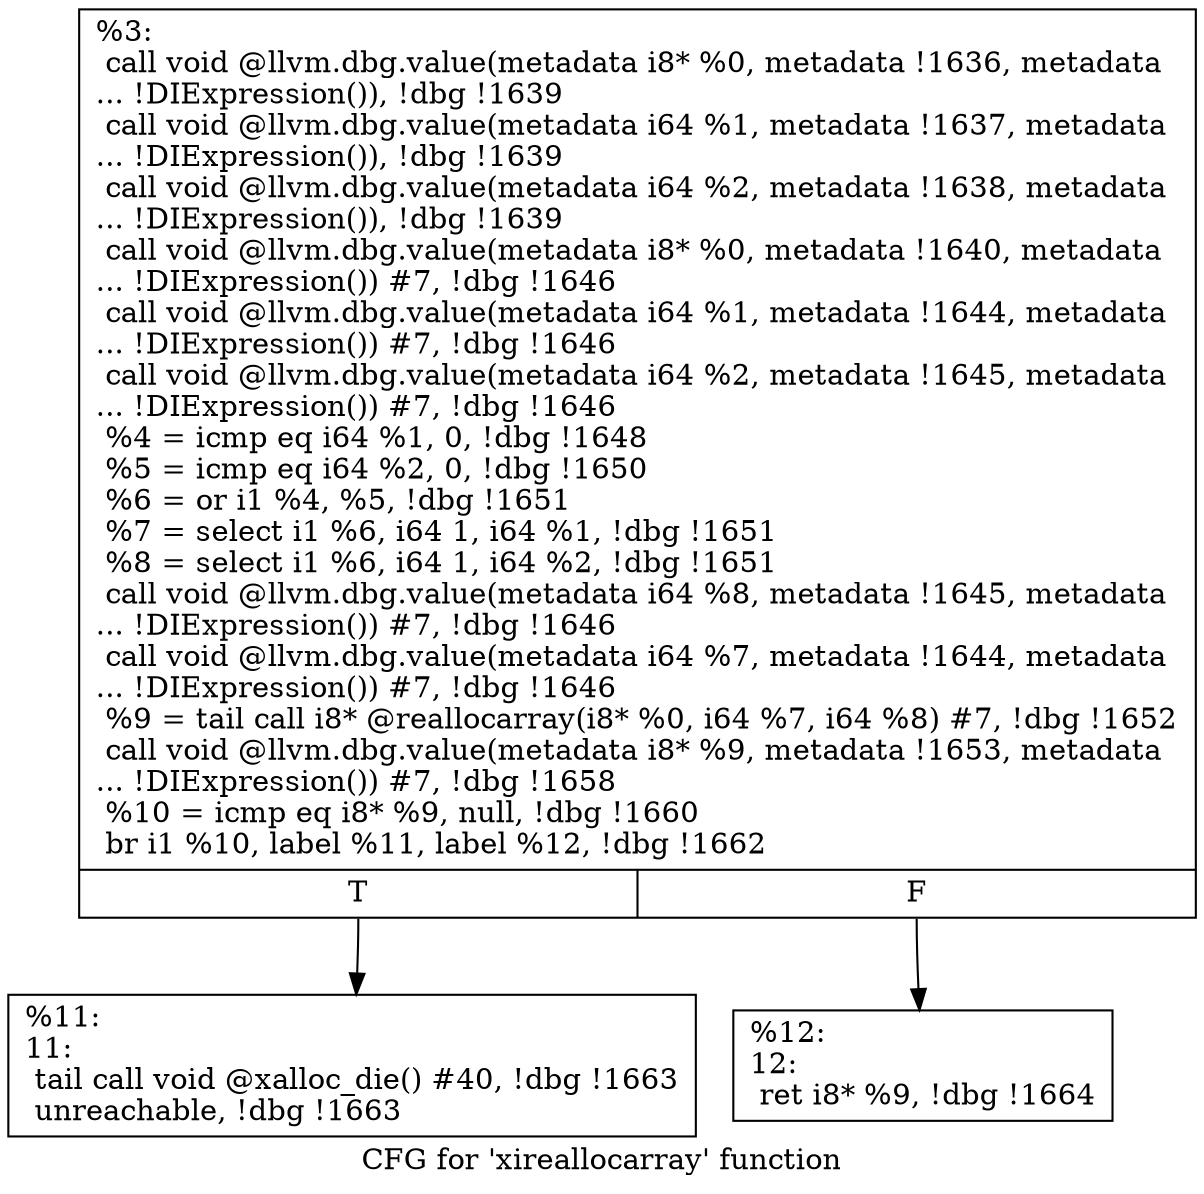 digraph "CFG for 'xireallocarray' function" {
	label="CFG for 'xireallocarray' function";

	Node0x14ae420 [shape=record,label="{%3:\l  call void @llvm.dbg.value(metadata i8* %0, metadata !1636, metadata\l... !DIExpression()), !dbg !1639\l  call void @llvm.dbg.value(metadata i64 %1, metadata !1637, metadata\l... !DIExpression()), !dbg !1639\l  call void @llvm.dbg.value(metadata i64 %2, metadata !1638, metadata\l... !DIExpression()), !dbg !1639\l  call void @llvm.dbg.value(metadata i8* %0, metadata !1640, metadata\l... !DIExpression()) #7, !dbg !1646\l  call void @llvm.dbg.value(metadata i64 %1, metadata !1644, metadata\l... !DIExpression()) #7, !dbg !1646\l  call void @llvm.dbg.value(metadata i64 %2, metadata !1645, metadata\l... !DIExpression()) #7, !dbg !1646\l  %4 = icmp eq i64 %1, 0, !dbg !1648\l  %5 = icmp eq i64 %2, 0, !dbg !1650\l  %6 = or i1 %4, %5, !dbg !1651\l  %7 = select i1 %6, i64 1, i64 %1, !dbg !1651\l  %8 = select i1 %6, i64 1, i64 %2, !dbg !1651\l  call void @llvm.dbg.value(metadata i64 %8, metadata !1645, metadata\l... !DIExpression()) #7, !dbg !1646\l  call void @llvm.dbg.value(metadata i64 %7, metadata !1644, metadata\l... !DIExpression()) #7, !dbg !1646\l  %9 = tail call i8* @reallocarray(i8* %0, i64 %7, i64 %8) #7, !dbg !1652\l  call void @llvm.dbg.value(metadata i8* %9, metadata !1653, metadata\l... !DIExpression()) #7, !dbg !1658\l  %10 = icmp eq i8* %9, null, !dbg !1660\l  br i1 %10, label %11, label %12, !dbg !1662\l|{<s0>T|<s1>F}}"];
	Node0x14ae420:s0 -> Node0x14af4a0;
	Node0x14ae420:s1 -> Node0x14af4f0;
	Node0x14af4a0 [shape=record,label="{%11:\l11:                                               \l  tail call void @xalloc_die() #40, !dbg !1663\l  unreachable, !dbg !1663\l}"];
	Node0x14af4f0 [shape=record,label="{%12:\l12:                                               \l  ret i8* %9, !dbg !1664\l}"];
}
